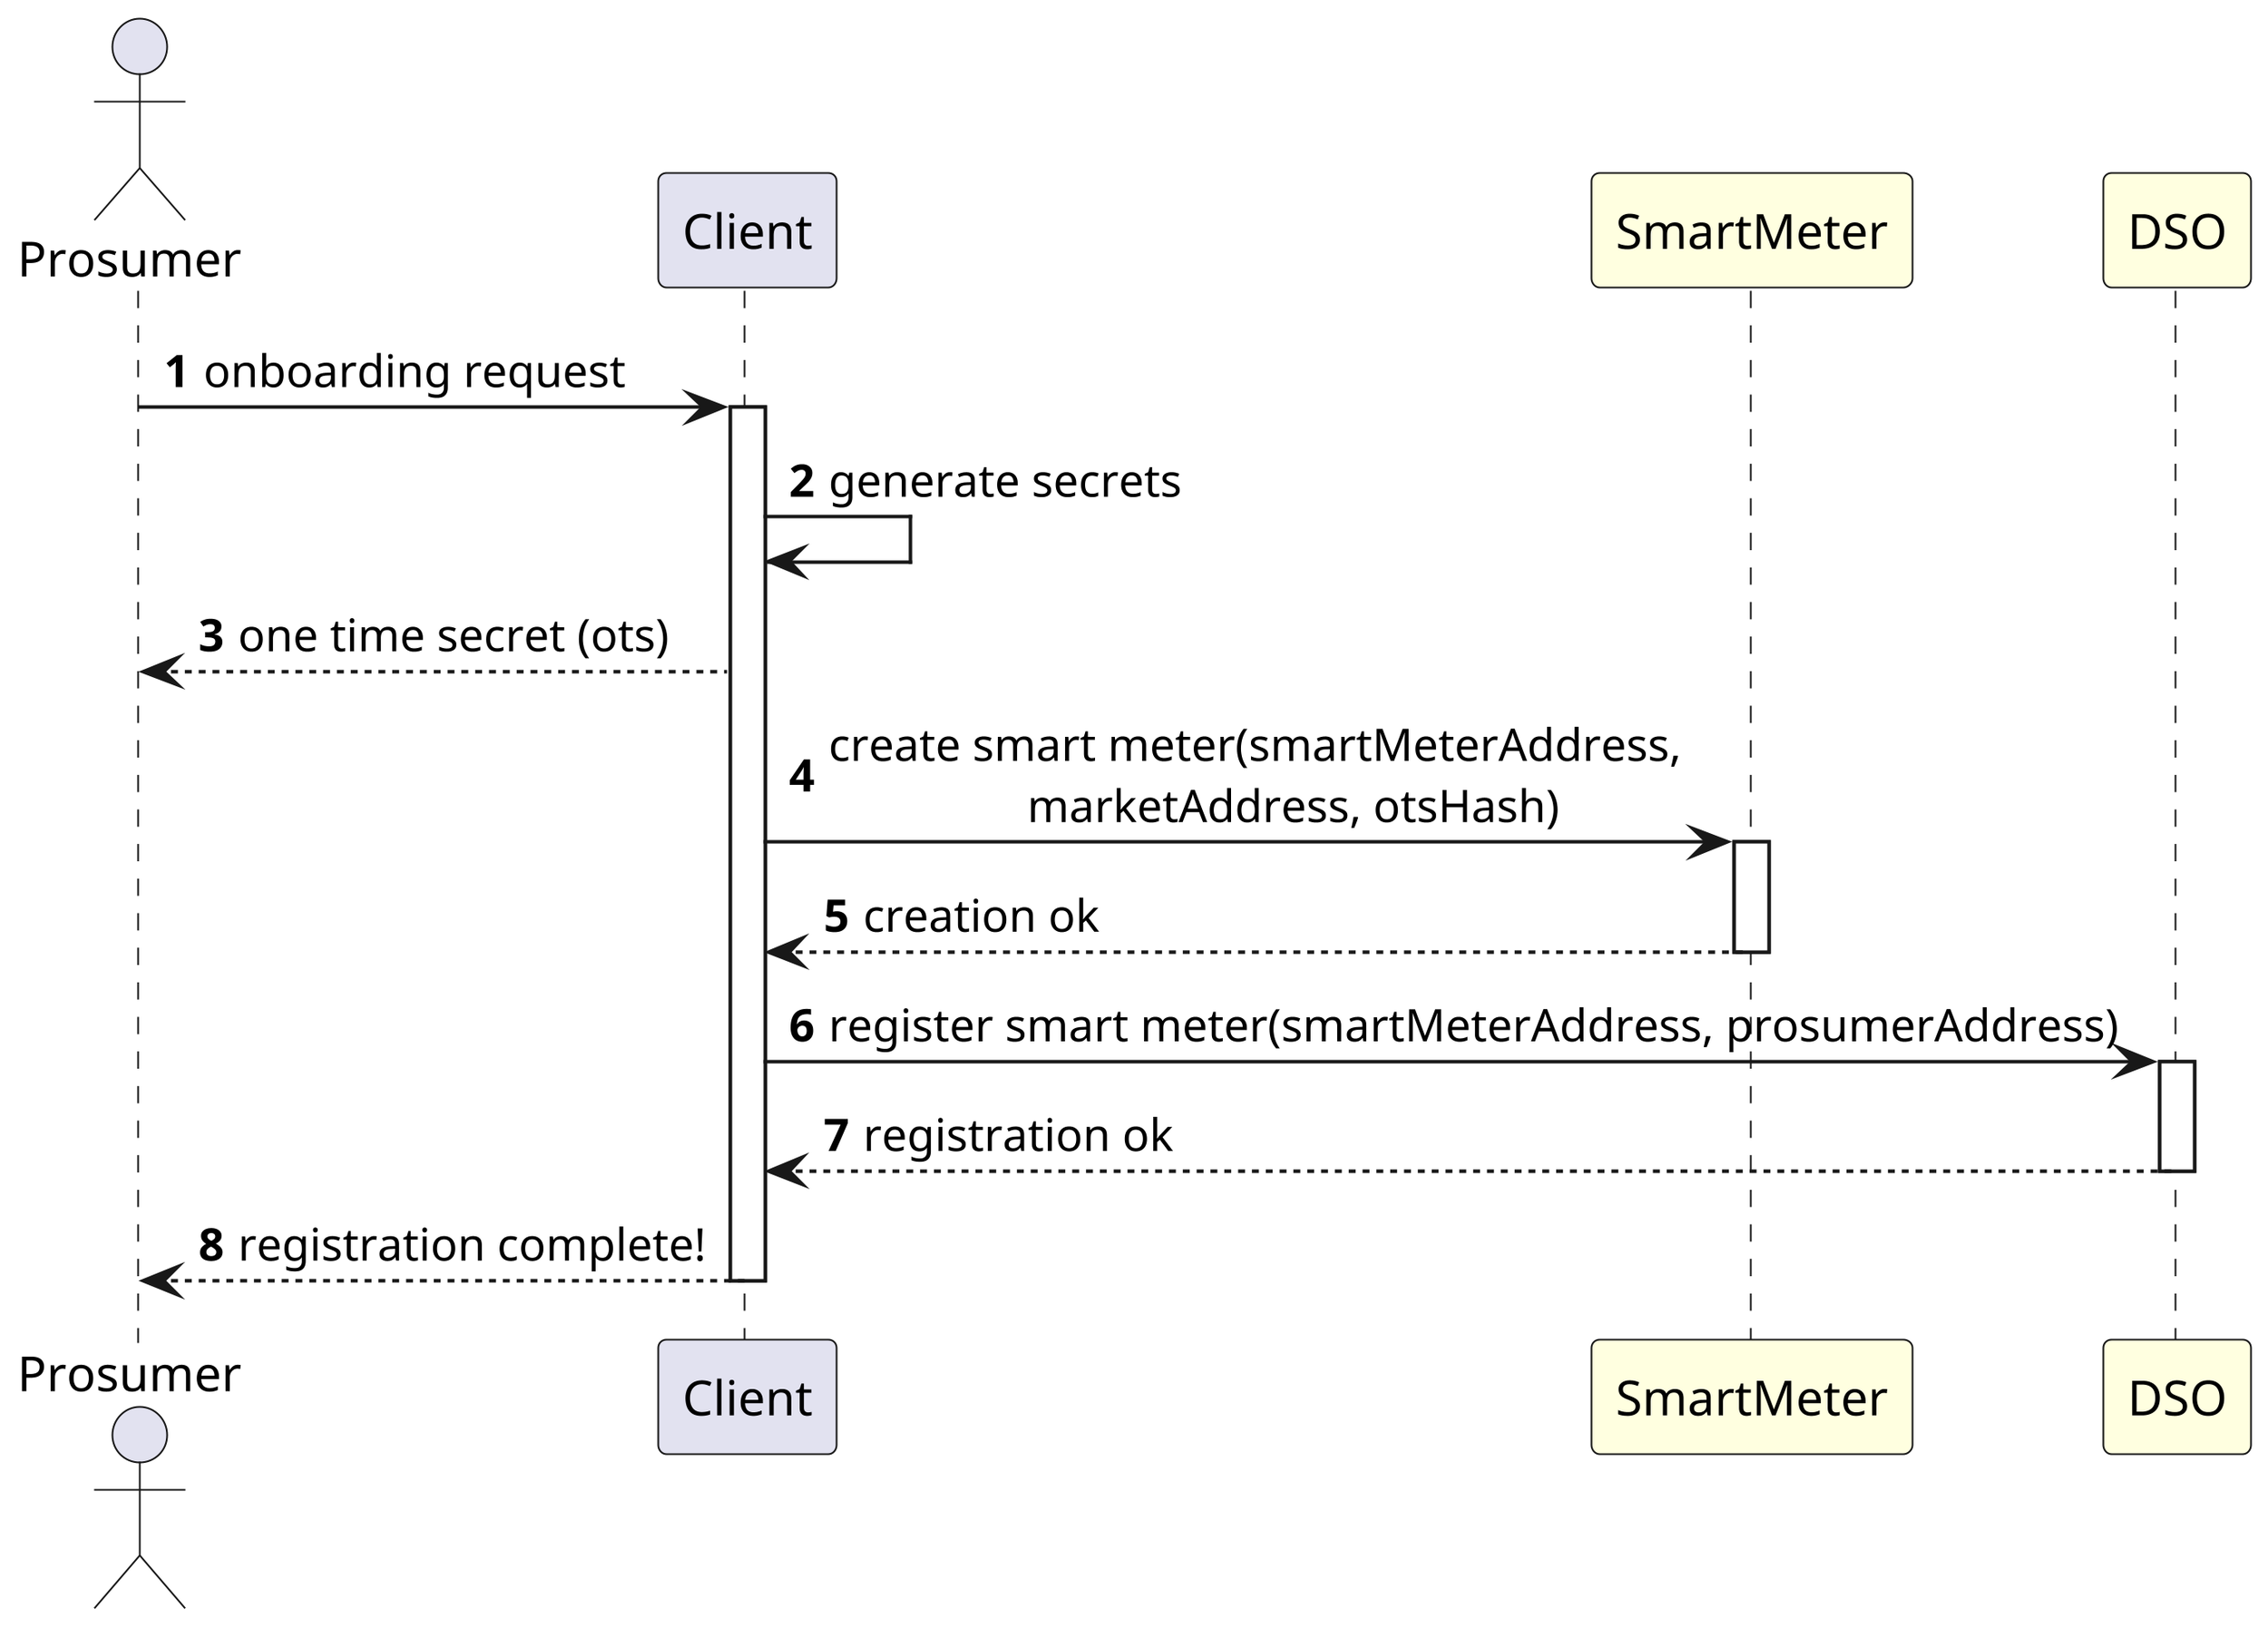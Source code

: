 @startuml Onboarding
actor Prosumer
participant Client
participant SmartMeter #LightYellow
participant DSO #LightYellow

skinparam dpi 400
autonumber

Prosumer -> Client ++: onboarding request
Client -> Client: generate secrets
Client --> Prosumer: one time secret (ots)
Client -> SmartMeter ++: create smart meter(smartMeterAddress, \n\t\t marketAddress, otsHash)
SmartMeter --> Client --: creation ok
Client -> DSO ++: register smart meter(smartMeterAddress, prosumerAddress)
DSO --> Client --: registration ok
Client --> Prosumer --: registration complete!

@enduml